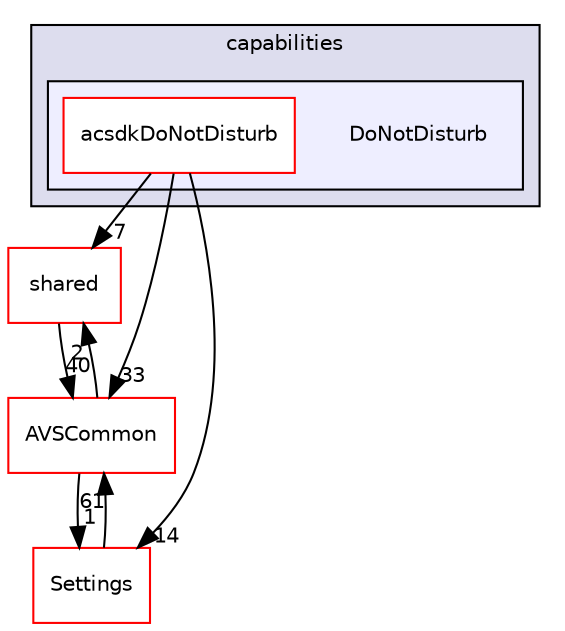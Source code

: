 digraph "/workplace/avs-device-sdk/capabilities/DoNotDisturb" {
  compound=true
  node [ fontsize="10", fontname="Helvetica"];
  edge [ labelfontsize="10", labelfontname="Helvetica"];
  subgraph clusterdir_55f1e16e469d547c636a522dac21b8a1 {
    graph [ bgcolor="#ddddee", pencolor="black", label="capabilities" fontname="Helvetica", fontsize="10", URL="dir_55f1e16e469d547c636a522dac21b8a1.html"]
  subgraph clusterdir_a34f9b5658ea5accd04f680d0b8d4c8f {
    graph [ bgcolor="#eeeeff", pencolor="black", label="" URL="dir_a34f9b5658ea5accd04f680d0b8d4c8f.html"];
    dir_a34f9b5658ea5accd04f680d0b8d4c8f [shape=plaintext label="DoNotDisturb"];
    dir_8a5e9e6006e7295a4ae796de14be24e0 [shape=box label="acsdkDoNotDisturb" color="red" fillcolor="white" style="filled" URL="dir_8a5e9e6006e7295a4ae796de14be24e0.html"];
  }
  }
  dir_9982052f7ce695d12571567315b2fafa [shape=box label="shared" fillcolor="white" style="filled" color="red" URL="dir_9982052f7ce695d12571567315b2fafa.html"];
  dir_8ae0dd75af039a94f4269584fb8eef13 [shape=box label="Settings" fillcolor="white" style="filled" color="red" URL="dir_8ae0dd75af039a94f4269584fb8eef13.html"];
  dir_13e65effb2bde530b17b3d5eefcd0266 [shape=box label="AVSCommon" fillcolor="white" style="filled" color="red" URL="dir_13e65effb2bde530b17b3d5eefcd0266.html"];
  dir_9982052f7ce695d12571567315b2fafa->dir_13e65effb2bde530b17b3d5eefcd0266 [headlabel="40", labeldistance=1.5 headhref="dir_000116_000017.html"];
  dir_8a5e9e6006e7295a4ae796de14be24e0->dir_9982052f7ce695d12571567315b2fafa [headlabel="7", labeldistance=1.5 headhref="dir_000362_000116.html"];
  dir_8a5e9e6006e7295a4ae796de14be24e0->dir_8ae0dd75af039a94f4269584fb8eef13 [headlabel="14", labeldistance=1.5 headhref="dir_000362_000709.html"];
  dir_8a5e9e6006e7295a4ae796de14be24e0->dir_13e65effb2bde530b17b3d5eefcd0266 [headlabel="33", labeldistance=1.5 headhref="dir_000362_000017.html"];
  dir_8ae0dd75af039a94f4269584fb8eef13->dir_13e65effb2bde530b17b3d5eefcd0266 [headlabel="61", labeldistance=1.5 headhref="dir_000709_000017.html"];
  dir_13e65effb2bde530b17b3d5eefcd0266->dir_9982052f7ce695d12571567315b2fafa [headlabel="2", labeldistance=1.5 headhref="dir_000017_000116.html"];
  dir_13e65effb2bde530b17b3d5eefcd0266->dir_8ae0dd75af039a94f4269584fb8eef13 [headlabel="1", labeldistance=1.5 headhref="dir_000017_000709.html"];
}
